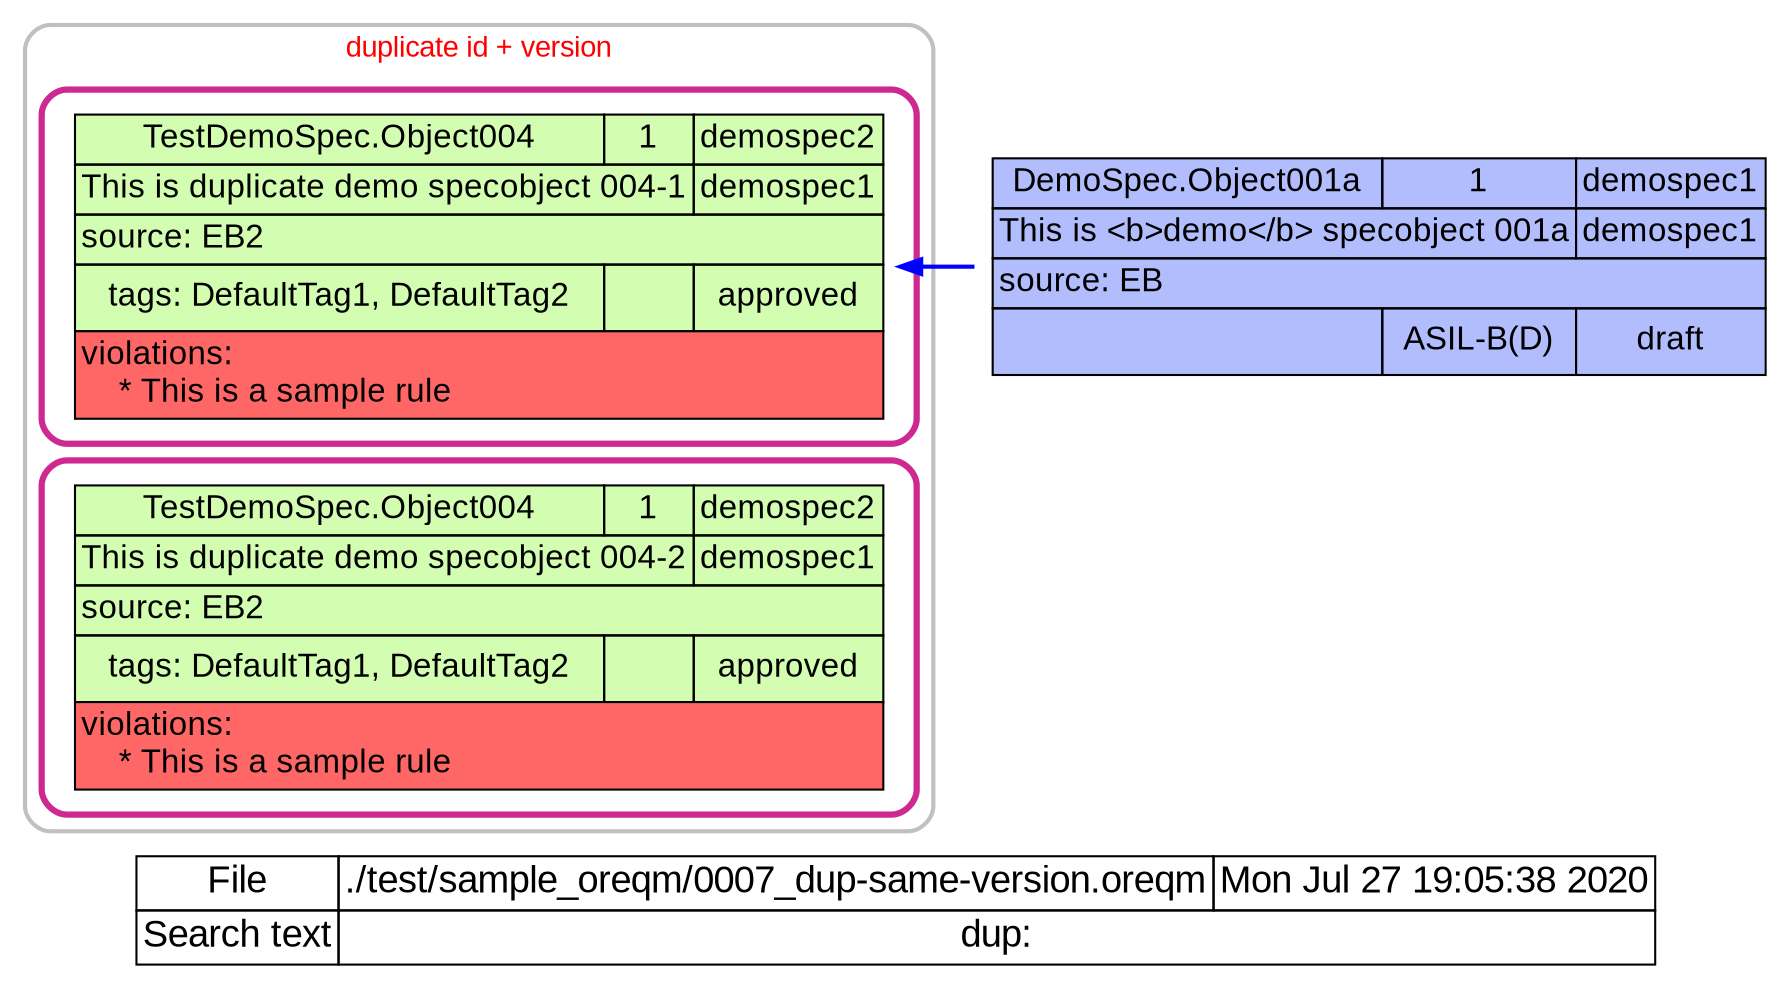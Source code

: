 digraph "" {
  rankdir="RL"
  node [shape=plaintext fontname="Arial" fontsize=16]
  edge [color="blue",dir="forward",arrowhead="normal",arrowtail="normal"];

subgraph "cluster_TestDemoSpec.Object004_dups" { color=grey penwidth=2 label="duplicate id + version" fontcolor="red" fontname="Arial" labelloc="t" style="rounded"
subgraph "cluster_TestDemoSpec.Object004" { id="sel_TestDemoSpec.Object004" color=maroon3 penwidth=3 label="" style="rounded"
  "TestDemoSpec.Object004" [id="TestDemoSpec.Object004" label=<
      <TABLE BGCOLOR="#D3FDB1" BORDER="0" CELLSPACING="0" CELLBORDER="1" COLOR="black" >
        <TR><TD CELLSPACING="0" >TestDemoSpec.Object004</TD><TD>1</TD><TD>demospec2</TD></TR>
        <TR><TD COLSPAN="2" ALIGN="LEFT">This is duplicate demo specobject 004-1<BR ALIGN="LEFT"/></TD><TD>demospec1</TD></TR>
        <TR><TD COLSPAN="3" ALIGN="LEFT">source: EB2<BR ALIGN="LEFT"/></TD></TR>
        <TR><TD>tags: DefaultTag1, DefaultTag2</TD><TD></TD><TD><TABLE BORDER="0"><TR><TD >approved</TD></TR></TABLE></TD></TR>
        <TR><TD COLSPAN="3" ALIGN="LEFT" BGCOLOR="#FF6666">violations:<BR ALIGN="LEFT"/>  &nbsp;&nbsp;* This is a sample rule<BR ALIGN="LEFT"/></TD></TR>
      </TABLE>>];
}

subgraph "cluster_TestDemoSpec.Object004:1" { id="sel_TestDemoSpec.Object004:1" color=maroon3 penwidth=3 label="" style="rounded"
  "TestDemoSpec.Object004:1" [id="TestDemoSpec.Object004:1" label=<
      <TABLE BGCOLOR="#D3FDB1" BORDER="0" CELLSPACING="0" CELLBORDER="1" COLOR="black" >
        <TR><TD CELLSPACING="0" >TestDemoSpec.Object004</TD><TD>1</TD><TD>demospec2</TD></TR>
        <TR><TD COLSPAN="2" ALIGN="LEFT">This is duplicate demo specobject 004-2<BR ALIGN="LEFT"/></TD><TD>demospec1</TD></TR>
        <TR><TD COLSPAN="3" ALIGN="LEFT">source: EB2<BR ALIGN="LEFT"/></TD></TR>
        <TR><TD>tags: DefaultTag1, DefaultTag2</TD><TD></TD><TD><TABLE BORDER="0"><TR><TD >approved</TD></TR></TABLE></TD></TR>
        <TR><TD COLSPAN="3" ALIGN="LEFT" BGCOLOR="#FF6666">violations:<BR ALIGN="LEFT"/>  &nbsp;&nbsp;* This is a sample rule<BR ALIGN="LEFT"/></TD></TR>
      </TABLE>>];
}

}  "DemoSpec.Object001a" [id="DemoSpec.Object001a" label=<
      <TABLE BGCOLOR="#B1BDFD" BORDER="0" CELLSPACING="0" CELLBORDER="1" COLOR="black" >
        <TR><TD CELLSPACING="0" >DemoSpec.Object001a</TD><TD>1</TD><TD>demospec1</TD></TR>
        <TR><TD COLSPAN="2" ALIGN="LEFT">This is &lt;b&gt;demo&lt;/b&gt; specobject 001a<BR ALIGN="LEFT"/></TD><TD>demospec1</TD></TR>
        <TR><TD COLSPAN="3" ALIGN="LEFT">source: EB<BR ALIGN="LEFT"/></TD></TR>
        <TR><TD></TD><TD>ASIL-B(D)</TD><TD><TABLE BORDER="0"><TR><TD >draft</TD></TR></TABLE></TD></TR>
      </TABLE>>];


  # Edges
  "DemoSpec.Object001a" -> "TestDemoSpec.Object004" [style=bold fontname="Arial" fontcolor="red" label=""];

  label=<
    <table border="0" cellspacing="0" cellborder="1">
      <tr><td cellspacing="0" >File</td><td>./test/sample_oreqm/0007_dup-same-version.oreqm</td><td>Mon Jul 27 19:05:38 2020</td></tr>
      <tr><td>Search text</td><td colspan="2">dup:<BR ALIGN="LEFT"/></td></tr>
    </table>>
  labelloc=b
  fontsize=18
  fontcolor=black
  fontname="Arial"

}
